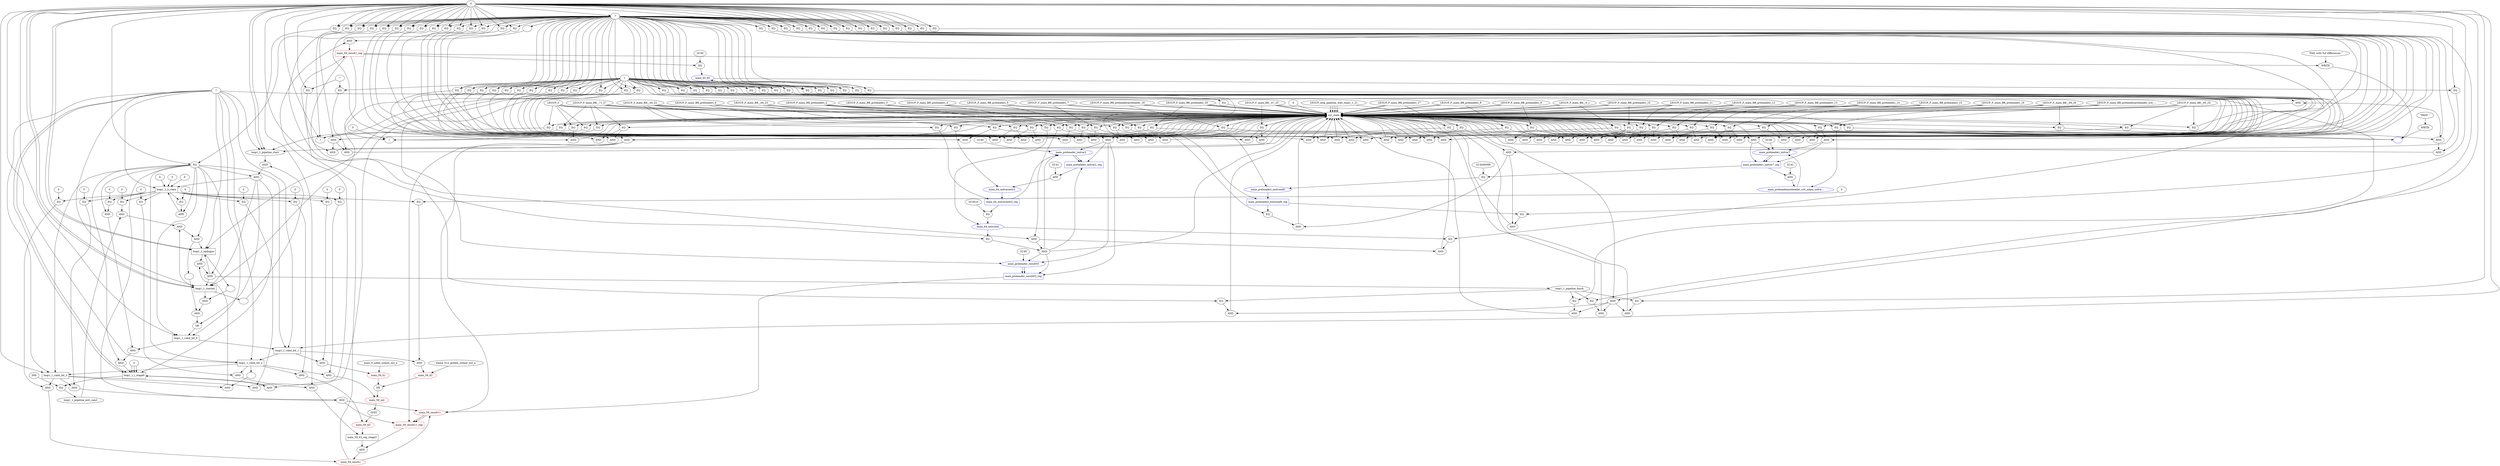 //----------------------------------------------------------------------------//
// Generated by LegUp High-Level Synthesis Tool Version 4.0 (http://legup.org)
// Compiled: Sun Jul 26 12:56:54 2015
// University of Toronto
// For research and academic purposes only. Commercial use is prohibited.
// Please send bugs to: legup@eecg.toronto.edu
// Date: Sat Apr 20 05:40:18 2019
//----------------------------------------------------------------------------//

digraph {
Node0x29a1c70[label="?"];
Node0x29a2140[label="0"];
Node0x29a2140 -> Node0x29a1c70;
Node0x2a4ebd0[label="EQ"];
Node0x2a4ebd0 -> Node0x29a1c70;
Node0x2a4efd0[label="EQ"];
Node0x2a4efd0 -> Node0x29a1c70;
Node0x2a814b0[label="EQ"];
Node0x2a814b0 -> Node0x29a1c70;
Node0x29a1ef0[label="?"];
Node0x2a817a0[label="0"];
Node0x2a817a0 -> Node0x29a1ef0;
Node0x2a77660[label="main_59_result1_reg",shape=box,color=red];
Node0x2a77660 -> Node0x29a1ef0;
Node0x2a81a10[label="EQ"];
Node0x2a81a10 -> Node0x29a1ef0;
Node0x2a81ce0[label="EQ"];
Node0x2a81ce0 -> Node0x29a1ef0;
Node0x2ad2f30[label="",color=blue,color=blue];
Node0x2ad3010[label="WRITE"];
Node0x2ad3010 -> Node0x2ad2f30;
Node0x2ad3450[label="WRITE"];
Node0x2ad3450 -> Node0x2ad2f30;
Node0x2ad38e0[label="EQ"];
Node0x2ad38e0 -> Node0x2ad2f30;
Node0x2ad3bb0[label="EQ"];
Node0x2ad3bb0 -> Node0x2ad2f30;
Node0x29a1dc0[label="?"];
Node0x29a1dc0 -> Node0x2a4ebd0;
Node0x29a2140 -> Node0x2a4ebd0;
Node0x2a4f1e0[label="cur_state",shape=box];
Node0x2a4f1e0 -> Node0x2a4efd0;
Node0x2a4f3e0[label="LEGUP_0"];
Node0x2a4f3e0 -> Node0x2a4efd0;
Node0x2a4f1e0 -> Node0x2a814b0;
Node0x2a545d0[label="LEGUP_F_main_BB__71_27"];
Node0x2a545d0 -> Node0x2a814b0;
Node0x2a77880[label="main_59_result1",color=red];
Node0x2a77880 -> Node0x2a77660;
Node0x2a7d580[label="AND"];
Node0x2a7d580 -> Node0x2a77660;
Node0x2a4f1e0 -> Node0x2a81a10;
Node0x2a4f3e0 -> Node0x2a81a10;
Node0x2a4f1e0 -> Node0x2a81ce0;
Node0x2a545d0 -> Node0x2a81ce0;
Node0x2ad3230[label="\"PASS! \""];
Node0x2ad3230 -> Node0x2ad3010;
Node0x2ad3670[label="\"FAIL with %d differences \""];
Node0x2ad3670 -> Node0x2ad3450;
Node0x2a77660 -> Node0x2ad3450;
Node0x2a4f1e0 -> Node0x2ad38e0;
Node0x2a54180[label="LEGUP_F_main_BB__67_25"];
Node0x2a54180 -> Node0x2ad38e0;
Node0x2a4f1e0 -> Node0x2ad3bb0;
Node0x2a54380[label="LEGUP_F_main_BB__69_26"];
Node0x2a54380 -> Node0x2ad3bb0;
Node0x29a2140 -> Node0x29a1dc0;
Node0x2a4f3e0 -> Node0x2a4f1e0;
Node0x2a4f600[label="LEGUP_F_main_BB__0_1"];
Node0x2a4f600 -> Node0x2a4f1e0;
Node0x2a4f3e0 -> Node0x2a4f1e0;
Node0x2a4f600 -> Node0x2a4f1e0;
Node0x2a4f8b0[label="LEGUP_F_main_BB_preheaderi_2"];
Node0x2a4f8b0 -> Node0x2a4f1e0;
Node0x2a4f8b0 -> Node0x2a4f1e0;
Node0x2a50b30[label="LEGUP_F_main_BB_preheaderi_3"];
Node0x2a50b30 -> Node0x2a4f1e0;
Node0x2a50b30 -> Node0x2a4f1e0;
Node0x2a50d80[label="LEGUP_F_main_BB_preheaderi_4"];
Node0x2a50d80 -> Node0x2a4f1e0;
Node0x2a50d80 -> Node0x2a4f1e0;
Node0x2a51010[label="LEGUP_F_main_BB_preheaderi_5"];
Node0x2a51010 -> Node0x2a4f1e0;
Node0x2a51010 -> Node0x2a4f1e0;
Node0x2a51260[label="LEGUP_F_main_BB_preheaderi_6"];
Node0x2a51260 -> Node0x2a4f1e0;
Node0x2a51260 -> Node0x2a4f1e0;
Node0x2a514b0[label="LEGUP_F_main_BB_preheaderi_7"];
Node0x2a514b0 -> Node0x2a4f1e0;
Node0x2a514b0 -> Node0x2a4f1e0;
Node0x2a51700[label="LEGUP_F_main_BB_preheaderi_8"];
Node0x2a51700 -> Node0x2a4f1e0;
Node0x2a51700 -> Node0x2a4f1e0;
Node0x2a519e0[label="LEGUP_F_main_BB_preheaderi_9"];
Node0x2a519e0 -> Node0x2a4f1e0;
Node0x2a519e0 -> Node0x2a4f1e0;
Node0x2a51c30[label="LEGUP_F_main_BB_preheaderi_10"];
Node0x2a51c30 -> Node0x2a4f1e0;
Node0x2a51c30 -> Node0x2a4f1e0;
Node0x2a51e80[label="LEGUP_F_main_BB_preheaderi_11"];
Node0x2a51e80 -> Node0x2a4f1e0;
Node0x2a51e80 -> Node0x2a4f1e0;
Node0x2a520d0[label="LEGUP_F_main_BB_preheaderi_12"];
Node0x2a520d0 -> Node0x2a4f1e0;
Node0x2a520d0 -> Node0x2a4f1e0;
Node0x2a52320[label="LEGUP_F_main_BB_preheaderi_13"];
Node0x2a52320 -> Node0x2a4f1e0;
Node0x2a52320 -> Node0x2a4f1e0;
Node0x2a52570[label="LEGUP_F_main_BB_preheaderi_14"];
Node0x2a52570 -> Node0x2a4f1e0;
Node0x2a52570 -> Node0x2a4f1e0;
Node0x2a527c0[label="LEGUP_F_main_BB_preheaderi_15"];
Node0x2a527c0 -> Node0x2a4f1e0;
Node0x2a527c0 -> Node0x2a4f1e0;
Node0x2a52a10[label="LEGUP_F_main_BB_preheaderi_16"];
Node0x2a52a10 -> Node0x2a4f1e0;
Node0x2a52a10 -> Node0x2a4f1e0;
Node0x2a52d70[label="LEGUP_F_main_BB_preheaderi_17"];
Node0x2a52d70 -> Node0x2a4f1e0;
Node0x2a52d70 -> Node0x2a4f1e0;
Node0x2a52fc0[label="LEGUP_F_main_BB_preheaderpreheader_18"];
Node0x2a52fc0 -> Node0x2a4f1e0;
Node0x2a531c0[label="LEGUP_F_main_BB_preheaderpreheader_crit_..."];
Node0x2a531c0 -> Node0x2a4f1e0;
Node0x2a52fc0 -> Node0x2a4f1e0;
Node0x2a53410[label="LEGUP_F_main_BB_preheader_20"];
Node0x2a53410 -> Node0x2a4f1e0;
Node0x2a531c0 -> Node0x2a4f1e0;
Node0x2a4f8b0 -> Node0x2a4f1e0;
Node0x2a53410 -> Node0x2a4f1e0;
Node0x2a53700[label="LEGUP_loop_pipeline_wait_loop1_1_21"];
Node0x2a53700 -> Node0x2a4f1e0;
Node0x2a53700 -> Node0x2a4f1e0;
Node0x2a53950[label="LEGUP_F_main_BB__64_22"];
Node0x2a53950 -> Node0x2a4f1e0;
Node0x2a53700 -> Node0x2a4f1e0;
Node0x2a53950 -> Node0x2a4f1e0;
Node0x2a53700 -> Node0x2a4f1e0;
Node0x2a53950 -> Node0x2a4f1e0;
Node0x2a53c90[label="LEGUP_F_main_BB__64_23"];
Node0x2a53c90 -> Node0x2a4f1e0;
Node0x2a53c90 -> Node0x2a4f1e0;
Node0x2a53ee0[label="LEGUP_F_main_BB__65_24"];
Node0x2a53ee0 -> Node0x2a4f1e0;
Node0x2a53410 -> Node0x2a4f1e0;
Node0x2a53ee0 -> Node0x2a4f1e0;
Node0x2a54180 -> Node0x2a4f1e0;
Node0x2a54380 -> Node0x2a4f1e0;
Node0x2a54180 -> Node0x2a4f1e0;
Node0x2a545d0 -> Node0x2a4f1e0;
Node0x2a54380 -> Node0x2a4f1e0;
Node0x2a545d0 -> Node0x2a4f1e0;
Node0x2a545d0 -> Node0x2a4f1e0;
Node0x2a4f3e0 -> Node0x2a4f1e0;
Node0x2a54910[label="0"];
Node0x2a54910 -> Node0x2a4f1e0;
Node0x2a54b10[label="AND"];
Node0x2a54b10 -> Node0x2a4f1e0;
Node0x2a55690[label="AND"];
Node0x2a55690 -> Node0x2a4f1e0;
Node0x2a56120[label="AND"];
Node0x2a56120 -> Node0x2a4f1e0;
Node0x2a56650[label="AND"];
Node0x2a56650 -> Node0x2a4f1e0;
Node0x2a56df0[label="AND"];
Node0x2a56df0 -> Node0x2a4f1e0;
Node0x2a57320[label="AND"];
Node0x2a57320 -> Node0x2a4f1e0;
Node0x2a57ac0[label="AND"];
Node0x2a57ac0 -> Node0x2a4f1e0;
Node0x2a57ff0[label="AND"];
Node0x2a57ff0 -> Node0x2a4f1e0;
Node0x2a58790[label="AND"];
Node0x2a58790 -> Node0x2a4f1e0;
Node0x2a58cc0[label="AND"];
Node0x2a58cc0 -> Node0x2a4f1e0;
Node0x2a59460[label="AND"];
Node0x2a59460 -> Node0x2a4f1e0;
Node0x2a59990[label="AND"];
Node0x2a59990 -> Node0x2a4f1e0;
Node0x2a5a130[label="AND"];
Node0x2a5a130 -> Node0x2a4f1e0;
Node0x2a5a660[label="AND"];
Node0x2a5a660 -> Node0x2a4f1e0;
Node0x2a5ae00[label="AND"];
Node0x2a5ae00 -> Node0x2a4f1e0;
Node0x2a5b330[label="AND"];
Node0x2a5b330 -> Node0x2a4f1e0;
Node0x2a5bad0[label="AND"];
Node0x2a5bad0 -> Node0x2a4f1e0;
Node0x2a5c000[label="AND"];
Node0x2a5c000 -> Node0x2a4f1e0;
Node0x2a5c7a0[label="AND"];
Node0x2a5c7a0 -> Node0x2a4f1e0;
Node0x2a5ccd0[label="AND"];
Node0x2a5ccd0 -> Node0x2a4f1e0;
Node0x2a5d470[label="AND"];
Node0x2a5d470 -> Node0x2a4f1e0;
Node0x2a5d9a0[label="AND"];
Node0x2a5d9a0 -> Node0x2a4f1e0;
Node0x2a5e140[label="AND"];
Node0x2a5e140 -> Node0x2a4f1e0;
Node0x2a5e670[label="AND"];
Node0x2a5e670 -> Node0x2a4f1e0;
Node0x2a5ee10[label="AND"];
Node0x2a5ee10 -> Node0x2a4f1e0;
Node0x2a5f340[label="AND"];
Node0x2a5f340 -> Node0x2a4f1e0;
Node0x2a5fae0[label="AND"];
Node0x2a5fae0 -> Node0x2a4f1e0;
Node0x2a60010[label="AND"];
Node0x2a60010 -> Node0x2a4f1e0;
Node0x2a607b0[label="AND"];
Node0x2a607b0 -> Node0x2a4f1e0;
Node0x2a60ce0[label="AND"];
Node0x2a60ce0 -> Node0x2a4f1e0;
Node0x2a61480[label="AND"];
Node0x2a61480 -> Node0x2a4f1e0;
Node0x2a619b0[label="AND"];
Node0x2a619b0 -> Node0x2a4f1e0;
Node0x2a62150[label="AND"];
Node0x2a62150 -> Node0x2a4f1e0;
Node0x2a62680[label="AND"];
Node0x2a62680 -> Node0x2a4f1e0;
Node0x2a62e20[label="AND"];
Node0x2a62e20 -> Node0x2a4f1e0;
Node0x2a63350[label="AND"];
Node0x2a63350 -> Node0x2a4f1e0;
Node0x2a63af0[label="AND"];
Node0x2a63af0 -> Node0x2a4f1e0;
Node0x2a66b20[label="AND"];
Node0x2a66b20 -> Node0x2a4f1e0;
Node0x2a67050[label="AND"];
Node0x2a67050 -> Node0x2a4f1e0;
Node0x2a677f0[label="AND"];
Node0x2a677f0 -> Node0x2a4f1e0;
Node0x2a67d20[label="AND"];
Node0x2a67d20 -> Node0x2a4f1e0;
Node0x2a65ab0[label="AND"];
Node0x2a65ab0 -> Node0x2a4f1e0;
Node0x2a68280[label="AND"];
Node0x2a68280 -> Node0x2a4f1e0;
Node0x2a68a40[label="AND"];
Node0x2a68a40 -> Node0x2a4f1e0;
Node0x2a68f70[label="AND"];
Node0x2a68f70 -> Node0x2a4f1e0;
Node0x2a69710[label="AND"];
Node0x2a69710 -> Node0x2a4f1e0;
Node0x2a70f40[label="AND"];
Node0x2a70f40 -> Node0x2a4f1e0;
Node0x2a71470[label="AND"];
Node0x2a71470 -> Node0x2a4f1e0;
Node0x2a719a0[label="AND"];
Node0x2a719a0 -> Node0x2a4f1e0;
Node0x2a71ed0[label="AND"];
Node0x2a71ed0 -> Node0x2a4f1e0;
Node0x2a72670[label="AND"];
Node0x2a72670 -> Node0x2a4f1e0;
Node0x2a72ba0[label="AND"];
Node0x2a72ba0 -> Node0x2a4f1e0;
Node0x2a73340[label="AND"];
Node0x2a73340 -> Node0x2a4f1e0;
Node0x2a74e40[label="AND"];
Node0x2a74e40 -> Node0x2a4f1e0;
Node0x2a76130[label="AND"];
Node0x2a76130 -> Node0x2a4f1e0;
Node0x2a768f0[label="AND"];
Node0x2a768f0 -> Node0x2a4f1e0;
Node0x2a7e600[label="AND"];
Node0x2a7e600 -> Node0x2a4f1e0;
Node0x2a7eb30[label="AND"];
Node0x2a7eb30 -> Node0x2a4f1e0;
Node0x2a7f2d0[label="AND"];
Node0x2a7f2d0 -> Node0x2a4f1e0;
Node0x2a7f800[label="AND"];
Node0x2a7f800 -> Node0x2a4f1e0;
Node0x2a7ffa0[label="AND"];
Node0x2a7ffa0 -> Node0x2a4f1e0;
Node0x2a804d0[label="AND"];
Node0x2a804d0 -> Node0x2a4f1e0;
Node0x2a80c70[label="AND"];
Node0x2a80c70 -> Node0x2a4f1e0;
Node0x2a811a0[label="EQ"];
Node0x2a811a0 -> Node0x2a4f1e0;
Node0x2a77aa0[label="ADD"];
Node0x2a77aa0 -> Node0x2a77880;
Node0x2a7ce80[label="AND"];
Node0x2a7ce80 -> Node0x2a77880;
Node0x2a7d780[label=""];
Node0x2a7d780 -> Node0x2a7d580;
Node0x2a7d9f0[label="AND"];
Node0x2a7d9f0 -> Node0x2a7d580;
Node0x2a52c10[label="EQ"];
Node0x2a52c10 -> Node0x2a54b10;
Node0x2a55220[label="EQ"];
Node0x2a55220 -> Node0x2a54b10;
Node0x2a55870[label="AND"];
Node0x2a55870 -> Node0x2a55690;
Node0x2a55de0[label="EQ"];
Node0x2a55de0 -> Node0x2a55690;
Node0x2a55870 -> Node0x2a56120;
Node0x2a56370[label="EQ"];
Node0x2a56370 -> Node0x2a56120;
Node0x2a56830[label="EQ"];
Node0x2a56830 -> Node0x2a56650;
Node0x2a56b30[label="EQ"];
Node0x2a56b30 -> Node0x2a56650;
Node0x2a56830 -> Node0x2a56df0;
Node0x2a57040[label="EQ"];
Node0x2a57040 -> Node0x2a56df0;
Node0x2a57500[label="EQ"];
Node0x2a57500 -> Node0x2a57320;
Node0x2a57800[label="EQ"];
Node0x2a57800 -> Node0x2a57320;
Node0x2a57500 -> Node0x2a57ac0;
Node0x2a57d10[label="EQ"];
Node0x2a57d10 -> Node0x2a57ac0;
Node0x2a581d0[label="EQ"];
Node0x2a581d0 -> Node0x2a57ff0;
Node0x2a584d0[label="EQ"];
Node0x2a584d0 -> Node0x2a57ff0;
Node0x2a581d0 -> Node0x2a58790;
Node0x2a589e0[label="EQ"];
Node0x2a589e0 -> Node0x2a58790;
Node0x2a58ea0[label="EQ"];
Node0x2a58ea0 -> Node0x2a58cc0;
Node0x2a591a0[label="EQ"];
Node0x2a591a0 -> Node0x2a58cc0;
Node0x2a58ea0 -> Node0x2a59460;
Node0x2a596b0[label="EQ"];
Node0x2a596b0 -> Node0x2a59460;
Node0x2a59b70[label="EQ"];
Node0x2a59b70 -> Node0x2a59990;
Node0x2a59e70[label="EQ"];
Node0x2a59e70 -> Node0x2a59990;
Node0x2a59b70 -> Node0x2a5a130;
Node0x2a5a380[label="EQ"];
Node0x2a5a380 -> Node0x2a5a130;
Node0x2a5a840[label="EQ"];
Node0x2a5a840 -> Node0x2a5a660;
Node0x2a5ab40[label="EQ"];
Node0x2a5ab40 -> Node0x2a5a660;
Node0x2a5a840 -> Node0x2a5ae00;
Node0x2a5b050[label="EQ"];
Node0x2a5b050 -> Node0x2a5ae00;
Node0x2a5b510[label="EQ"];
Node0x2a5b510 -> Node0x2a5b330;
Node0x2a5b810[label="EQ"];
Node0x2a5b810 -> Node0x2a5b330;
Node0x2a5b510 -> Node0x2a5bad0;
Node0x2a5bd20[label="EQ"];
Node0x2a5bd20 -> Node0x2a5bad0;
Node0x2a5c1e0[label="EQ"];
Node0x2a5c1e0 -> Node0x2a5c000;
Node0x2a5c4e0[label="EQ"];
Node0x2a5c4e0 -> Node0x2a5c000;
Node0x2a5c1e0 -> Node0x2a5c7a0;
Node0x2a5c9f0[label="EQ"];
Node0x2a5c9f0 -> Node0x2a5c7a0;
Node0x2a5ceb0[label="EQ"];
Node0x2a5ceb0 -> Node0x2a5ccd0;
Node0x2a5d1b0[label="EQ"];
Node0x2a5d1b0 -> Node0x2a5ccd0;
Node0x2a5ceb0 -> Node0x2a5d470;
Node0x2a5d6c0[label="EQ"];
Node0x2a5d6c0 -> Node0x2a5d470;
Node0x2a5db80[label="EQ"];
Node0x2a5db80 -> Node0x2a5d9a0;
Node0x2a5de80[label="EQ"];
Node0x2a5de80 -> Node0x2a5d9a0;
Node0x2a5db80 -> Node0x2a5e140;
Node0x2a5e390[label="EQ"];
Node0x2a5e390 -> Node0x2a5e140;
Node0x2a5e850[label="EQ"];
Node0x2a5e850 -> Node0x2a5e670;
Node0x2a5eb50[label="EQ"];
Node0x2a5eb50 -> Node0x2a5e670;
Node0x2a5e850 -> Node0x2a5ee10;
Node0x2a5f060[label="EQ"];
Node0x2a5f060 -> Node0x2a5ee10;
Node0x2a5f520[label="EQ"];
Node0x2a5f520 -> Node0x2a5f340;
Node0x2a5f820[label="EQ"];
Node0x2a5f820 -> Node0x2a5f340;
Node0x2a5f520 -> Node0x2a5fae0;
Node0x2a5fd30[label="EQ"];
Node0x2a5fd30 -> Node0x2a5fae0;
Node0x2a601f0[label="EQ"];
Node0x2a601f0 -> Node0x2a60010;
Node0x2a604f0[label="EQ"];
Node0x2a604f0 -> Node0x2a60010;
Node0x2a601f0 -> Node0x2a607b0;
Node0x2a60a00[label="EQ"];
Node0x2a60a00 -> Node0x2a607b0;
Node0x2a60ec0[label="EQ"];
Node0x2a60ec0 -> Node0x2a60ce0;
Node0x2a611c0[label="EQ"];
Node0x2a611c0 -> Node0x2a60ce0;
Node0x2a60ec0 -> Node0x2a61480;
Node0x2a616d0[label="EQ"];
Node0x2a616d0 -> Node0x2a61480;
Node0x2a61b90[label="EQ"];
Node0x2a61b90 -> Node0x2a619b0;
Node0x2a61e90[label="EQ"];
Node0x2a61e90 -> Node0x2a619b0;
Node0x2a61b90 -> Node0x2a62150;
Node0x2a623a0[label="EQ"];
Node0x2a623a0 -> Node0x2a62150;
Node0x2a62860[label="EQ"];
Node0x2a62860 -> Node0x2a62680;
Node0x2a62b60[label="EQ"];
Node0x2a62b60 -> Node0x2a62680;
Node0x2a62860 -> Node0x2a62e20;
Node0x2a63070[label="EQ"];
Node0x2a63070 -> Node0x2a62e20;
Node0x2a63530[label="EQ"];
Node0x2a63530 -> Node0x2a63350;
Node0x2a63830[label="EQ"];
Node0x2a63830 -> Node0x2a63350;
Node0x2a63cd0[label="AND"];
Node0x2a63cd0 -> Node0x2a63af0;
Node0x2a64240[label="EQ"];
Node0x2a64240 -> Node0x2a63af0;
Node0x2a63cd0 -> Node0x2a66b20;
Node0x2a66d70[label="EQ"];
Node0x2a66d70 -> Node0x2a66b20;
Node0x2a67230[label="EQ"];
Node0x2a67230 -> Node0x2a67050;
Node0x2a67530[label="EQ"];
Node0x2a67530 -> Node0x2a67050;
Node0x2a67230 -> Node0x2a677f0;
Node0x2a67a40[label="EQ"];
Node0x2a67a40 -> Node0x2a677f0;
Node0x2a65c90[label="EQ"];
Node0x2a65c90 -> Node0x2a67d20;
Node0x2a67f70[label="EQ"];
Node0x2a67f70 -> Node0x2a67d20;
Node0x2a65c90 -> Node0x2a65ab0;
Node0x2a65f90[label="EQ"];
Node0x2a65f90 -> Node0x2a65ab0;
Node0x2a68480[label="EQ"];
Node0x2a68480 -> Node0x2a68280;
Node0x2a68780[label="EQ"];
Node0x2a68780 -> Node0x2a68280;
Node0x2a68480 -> Node0x2a68a40;
Node0x2a68c90[label="EQ"];
Node0x2a68c90 -> Node0x2a68a40;
Node0x2a69150[label="EQ"];
Node0x2a69150 -> Node0x2a68f70;
Node0x2a69450[label="EQ"];
Node0x2a69450 -> Node0x2a68f70;
Node0x2a698f0[label="AND"];
Node0x2a698f0 -> Node0x2a69710;
Node0x2a69e60[label="EQ"];
Node0x2a69e60 -> Node0x2a69710;
Node0x2a698f0 -> Node0x2a70f40;
Node0x2a71190[label="EQ"];
Node0x2a71190 -> Node0x2a70f40;
Node0x2a698f0 -> Node0x2a71470;
Node0x2a716c0[label="EQ"];
Node0x2a716c0 -> Node0x2a71470;
Node0x2a698f0 -> Node0x2a719a0;
Node0x2a71bf0[label="EQ"];
Node0x2a71bf0 -> Node0x2a719a0;
Node0x2a720b0[label="EQ"];
Node0x2a720b0 -> Node0x2a71ed0;
Node0x2a723b0[label="EQ"];
Node0x2a723b0 -> Node0x2a71ed0;
Node0x2a720b0 -> Node0x2a72670;
Node0x2a728c0[label="EQ"];
Node0x2a728c0 -> Node0x2a72670;
Node0x2a72d80[label="EQ"];
Node0x2a72d80 -> Node0x2a72ba0;
Node0x2a73080[label="EQ"];
Node0x2a73080 -> Node0x2a72ba0;
Node0x2a73520[label="AND"];
Node0x2a73520 -> Node0x2a73340;
Node0x2a73a90[label="EQ"];
Node0x2a73a90 -> Node0x2a73340;
Node0x2a73520 -> Node0x2a74e40;
Node0x2a75090[label="EQ"];
Node0x2a75090 -> Node0x2a74e40;
Node0x2a76330[label="EQ"];
Node0x2a76330 -> Node0x2a76130;
Node0x2a76630[label="EQ"];
Node0x2a76630 -> Node0x2a76130;
Node0x2a76ad0[label="AND"];
Node0x2a76ad0 -> Node0x2a768f0;
Node0x2a77040[label="EQ"];
Node0x2a77040 -> Node0x2a768f0;
Node0x2a76ad0 -> Node0x2a7e600;
Node0x2a7e850[label="EQ"];
Node0x2a7e850 -> Node0x2a7e600;
Node0x2a7ed10[label="EQ"];
Node0x2a7ed10 -> Node0x2a7eb30;
Node0x2a7f010[label="EQ"];
Node0x2a7f010 -> Node0x2a7eb30;
Node0x2a7ed10 -> Node0x2a7f2d0;
Node0x2a7f520[label="EQ"];
Node0x2a7f520 -> Node0x2a7f2d0;
Node0x2a7f9e0[label="EQ"];
Node0x2a7f9e0 -> Node0x2a7f800;
Node0x2a7fce0[label="EQ"];
Node0x2a7fce0 -> Node0x2a7f800;
Node0x2a7f9e0 -> Node0x2a7ffa0;
Node0x2a801f0[label="EQ"];
Node0x2a801f0 -> Node0x2a7ffa0;
Node0x2a806b0[label="EQ"];
Node0x2a806b0 -> Node0x2a804d0;
Node0x2a809b0[label="EQ"];
Node0x2a809b0 -> Node0x2a804d0;
Node0x2a806b0 -> Node0x2a80c70;
Node0x2a80ec0[label="EQ"];
Node0x2a80ec0 -> Node0x2a80c70;
Node0x29a19f0[label="?"];
Node0x29a19f0 -> Node0x2a811a0;
Node0x2a55470[label="1"];
Node0x2a55470 -> Node0x2a811a0;
Node0x2a77cc0[label="main_59_63_reg_stage3",shape=box];
Node0x2a77cc0 -> Node0x2a77aa0;
Node0x2a7b720[label="main_59_result11_reg",shape=box,color=red,color=red];
Node0x2a7b720 -> Node0x2a77aa0;
Node0x2a7d0a0[label="EQ"];
Node0x2a7d0a0 -> Node0x2a7ce80;
Node0x2a70b60[label="loop1_1_valid_bit_3",shape=box];
Node0x2a70b60 -> Node0x2a7ce80;
Node0x29a1dc0 -> Node0x2a7d780;
Node0x2a7dc10[label="EQ"];
Node0x2a7dc10 -> Node0x2a7d9f0;
Node0x2a70b60 -> Node0x2a7d9f0;
Node0x2a4f1e0 -> Node0x2a52c10;
Node0x2a4f3e0 -> Node0x2a52c10;
Node0x29a1dc0 -> Node0x2a55220;
Node0x2a55470 -> Node0x2a55220;
Node0x2a52c10 -> Node0x2a55870;
Node0x2a55b00[label="EQ"];
Node0x2a55b00 -> Node0x2a55870;
Node0x29a1b20[label="?"];
Node0x29a1b20 -> Node0x2a55de0;
Node0x2a55470 -> Node0x2a55de0;
Node0x29a1b20 -> Node0x2a56370;
Node0x29a2140 -> Node0x2a56370;
Node0x2a4f1e0 -> Node0x2a56830;
Node0x2a4f600 -> Node0x2a56830;
Node0x29a1dc0 -> Node0x2a56b30;
Node0x2a55470 -> Node0x2a56b30;
Node0x29a1dc0 -> Node0x2a57040;
Node0x29a2140 -> Node0x2a57040;
Node0x2a4f1e0 -> Node0x2a57500;
Node0x2a4f8b0 -> Node0x2a57500;
Node0x29a1dc0 -> Node0x2a57800;
Node0x2a55470 -> Node0x2a57800;
Node0x29a1dc0 -> Node0x2a57d10;
Node0x29a2140 -> Node0x2a57d10;
Node0x2a4f1e0 -> Node0x2a581d0;
Node0x2a50b30 -> Node0x2a581d0;
Node0x29a1dc0 -> Node0x2a584d0;
Node0x2a55470 -> Node0x2a584d0;
Node0x29a1dc0 -> Node0x2a589e0;
Node0x29a2140 -> Node0x2a589e0;
Node0x2a4f1e0 -> Node0x2a58ea0;
Node0x2a50d80 -> Node0x2a58ea0;
Node0x29a1dc0 -> Node0x2a591a0;
Node0x2a55470 -> Node0x2a591a0;
Node0x29a1dc0 -> Node0x2a596b0;
Node0x29a2140 -> Node0x2a596b0;
Node0x2a4f1e0 -> Node0x2a59b70;
Node0x2a51010 -> Node0x2a59b70;
Node0x29a1dc0 -> Node0x2a59e70;
Node0x2a55470 -> Node0x2a59e70;
Node0x29a1dc0 -> Node0x2a5a380;
Node0x29a2140 -> Node0x2a5a380;
Node0x2a4f1e0 -> Node0x2a5a840;
Node0x2a51260 -> Node0x2a5a840;
Node0x29a1dc0 -> Node0x2a5ab40;
Node0x2a55470 -> Node0x2a5ab40;
Node0x29a1dc0 -> Node0x2a5b050;
Node0x29a2140 -> Node0x2a5b050;
Node0x2a4f1e0 -> Node0x2a5b510;
Node0x2a514b0 -> Node0x2a5b510;
Node0x29a1dc0 -> Node0x2a5b810;
Node0x2a55470 -> Node0x2a5b810;
Node0x29a1dc0 -> Node0x2a5bd20;
Node0x29a2140 -> Node0x2a5bd20;
Node0x2a4f1e0 -> Node0x2a5c1e0;
Node0x2a51700 -> Node0x2a5c1e0;
Node0x29a1dc0 -> Node0x2a5c4e0;
Node0x2a55470 -> Node0x2a5c4e0;
Node0x29a1dc0 -> Node0x2a5c9f0;
Node0x29a2140 -> Node0x2a5c9f0;
Node0x2a4f1e0 -> Node0x2a5ceb0;
Node0x2a519e0 -> Node0x2a5ceb0;
Node0x29a1dc0 -> Node0x2a5d1b0;
Node0x2a55470 -> Node0x2a5d1b0;
Node0x29a1dc0 -> Node0x2a5d6c0;
Node0x29a2140 -> Node0x2a5d6c0;
Node0x2a4f1e0 -> Node0x2a5db80;
Node0x2a51c30 -> Node0x2a5db80;
Node0x29a1dc0 -> Node0x2a5de80;
Node0x2a55470 -> Node0x2a5de80;
Node0x29a1dc0 -> Node0x2a5e390;
Node0x29a2140 -> Node0x2a5e390;
Node0x2a4f1e0 -> Node0x2a5e850;
Node0x2a51e80 -> Node0x2a5e850;
Node0x29a1dc0 -> Node0x2a5eb50;
Node0x2a55470 -> Node0x2a5eb50;
Node0x29a1dc0 -> Node0x2a5f060;
Node0x29a2140 -> Node0x2a5f060;
Node0x2a4f1e0 -> Node0x2a5f520;
Node0x2a520d0 -> Node0x2a5f520;
Node0x29a1dc0 -> Node0x2a5f820;
Node0x2a55470 -> Node0x2a5f820;
Node0x29a1dc0 -> Node0x2a5fd30;
Node0x29a2140 -> Node0x2a5fd30;
Node0x2a4f1e0 -> Node0x2a601f0;
Node0x2a52320 -> Node0x2a601f0;
Node0x29a1dc0 -> Node0x2a604f0;
Node0x2a55470 -> Node0x2a604f0;
Node0x29a1dc0 -> Node0x2a60a00;
Node0x29a2140 -> Node0x2a60a00;
Node0x2a4f1e0 -> Node0x2a60ec0;
Node0x2a52570 -> Node0x2a60ec0;
Node0x29a1dc0 -> Node0x2a611c0;
Node0x2a55470 -> Node0x2a611c0;
Node0x29a1dc0 -> Node0x2a616d0;
Node0x29a2140 -> Node0x2a616d0;
Node0x2a4f1e0 -> Node0x2a61b90;
Node0x2a527c0 -> Node0x2a61b90;
Node0x29a1dc0 -> Node0x2a61e90;
Node0x2a55470 -> Node0x2a61e90;
Node0x29a1dc0 -> Node0x2a623a0;
Node0x29a2140 -> Node0x2a623a0;
Node0x2a4f1e0 -> Node0x2a62860;
Node0x2a52a10 -> Node0x2a62860;
Node0x29a1dc0 -> Node0x2a62b60;
Node0x2a55470 -> Node0x2a62b60;
Node0x29a1dc0 -> Node0x2a63070;
Node0x29a2140 -> Node0x2a63070;
Node0x2a4f1e0 -> Node0x2a63530;
Node0x2a52d70 -> Node0x2a63530;
Node0x29a1dc0 -> Node0x2a63830;
Node0x2a55470 -> Node0x2a63830;
Node0x2a63530 -> Node0x2a63cd0;
Node0x2a63f60[label="EQ"];
Node0x2a63f60 -> Node0x2a63cd0;
Node0x2a64440[label="main_preheaderi_exitcond9_reg",shape=box,color=blue];
Node0x2a64440 -> Node0x2a64240;
Node0x2a55470 -> Node0x2a64240;
Node0x2a64440 -> Node0x2a66d70;
Node0x29a2140 -> Node0x2a66d70;
Node0x2a4f1e0 -> Node0x2a67230;
Node0x2a52fc0 -> Node0x2a67230;
Node0x29a1dc0 -> Node0x2a67530;
Node0x2a55470 -> Node0x2a67530;
Node0x29a1dc0 -> Node0x2a67a40;
Node0x29a2140 -> Node0x2a67a40;
Node0x2a4f1e0 -> Node0x2a65c90;
Node0x2a531c0 -> Node0x2a65c90;
Node0x29a1dc0 -> Node0x2a67f70;
Node0x2a55470 -> Node0x2a67f70;
Node0x29a1dc0 -> Node0x2a65f90;
Node0x29a2140 -> Node0x2a65f90;
Node0x2a4f1e0 -> Node0x2a68480;
Node0x2a53410 -> Node0x2a68480;
Node0x29a1dc0 -> Node0x2a68780;
Node0x2a55470 -> Node0x2a68780;
Node0x29a1dc0 -> Node0x2a68c90;
Node0x29a2140 -> Node0x2a68c90;
Node0x2a4f1e0 -> Node0x2a69150;
Node0x2a53700 -> Node0x2a69150;
Node0x29a1dc0 -> Node0x2a69450;
Node0x2a55470 -> Node0x2a69450;
Node0x2a69150 -> Node0x2a698f0;
Node0x2a69b80[label="EQ"];
Node0x2a69b80 -> Node0x2a698f0;
Node0x2a6a060[label="loop1_1_pipeline_finish"];
Node0x2a6a060 -> Node0x2a69e60;
Node0x2a55470 -> Node0x2a69e60;
Node0x2a6a060 -> Node0x2a71190;
Node0x29a2140 -> Node0x2a71190;
Node0x2a6a060 -> Node0x2a716c0;
Node0x2a55470 -> Node0x2a716c0;
Node0x2a6a060 -> Node0x2a71bf0;
Node0x29a2140 -> Node0x2a71bf0;
Node0x2a4f1e0 -> Node0x2a720b0;
Node0x2a53950 -> Node0x2a720b0;
Node0x29a1dc0 -> Node0x2a723b0;
Node0x2a55470 -> Node0x2a723b0;
Node0x29a1dc0 -> Node0x2a728c0;
Node0x29a2140 -> Node0x2a728c0;
Node0x2a4f1e0 -> Node0x2a72d80;
Node0x2a53c90 -> Node0x2a72d80;
Node0x29a1dc0 -> Node0x2a73080;
Node0x2a55470 -> Node0x2a73080;
Node0x2a72d80 -> Node0x2a73520;
Node0x2a737b0[label="EQ"];
Node0x2a737b0 -> Node0x2a73520;
Node0x2a73c90[label="main_64_exitcond",color=blue];
Node0x2a73c90 -> Node0x2a73a90;
Node0x2a55470 -> Node0x2a73a90;
Node0x2a73c90 -> Node0x2a75090;
Node0x29a2140 -> Node0x2a75090;
Node0x2a4f1e0 -> Node0x2a76330;
Node0x2a53ee0 -> Node0x2a76330;
Node0x29a1dc0 -> Node0x2a76630;
Node0x2a55470 -> Node0x2a76630;
Node0x2a76330 -> Node0x2a76ad0;
Node0x2a76d60[label="EQ"];
Node0x2a76d60 -> Node0x2a76ad0;
Node0x2a77240[label="main_65_66",color=blue];
Node0x2a77240 -> Node0x2a77040;
Node0x2a55470 -> Node0x2a77040;
Node0x2a77240 -> Node0x2a7e850;
Node0x29a2140 -> Node0x2a7e850;
Node0x2a4f1e0 -> Node0x2a7ed10;
Node0x2a54180 -> Node0x2a7ed10;
Node0x29a1dc0 -> Node0x2a7f010;
Node0x2a55470 -> Node0x2a7f010;
Node0x29a1dc0 -> Node0x2a7f520;
Node0x29a2140 -> Node0x2a7f520;
Node0x2a4f1e0 -> Node0x2a7f9e0;
Node0x2a54380 -> Node0x2a7f9e0;
Node0x29a1dc0 -> Node0x2a7fce0;
Node0x2a55470 -> Node0x2a7fce0;
Node0x29a1dc0 -> Node0x2a801f0;
Node0x29a2140 -> Node0x2a801f0;
Node0x2a4f1e0 -> Node0x2a806b0;
Node0x2a545d0 -> Node0x2a806b0;
Node0x29a1dc0 -> Node0x2a809b0;
Node0x2a55470 -> Node0x2a809b0;
Node0x29a1dc0 -> Node0x2a80ec0;
Node0x29a2140 -> Node0x2a80ec0;
Node0x2a77ee0[label="main_59_63",color=red];
Node0x2a77ee0 -> Node0x2a77cc0;
Node0x2a7ab60[label="AND"];
Node0x2a7ab60 -> Node0x2a77cc0;
Node0x2a7b920[label="main_59_result11",color=red,color=red];
Node0x2a7b920 -> Node0x2a7b720;
Node0x2a7b920 -> Node0x2a7b720;
Node0x2a7c3d0[label="AND"];
Node0x2a7c3d0 -> Node0x2a7b720;
Node0x2a68a40 -> Node0x2a7b720;
Node0x2a6c500[label="loop1_1_ii_state",shape=box];
Node0x2a6c500 -> Node0x2a7d0a0;
Node0x2a7d310[label="0"];
Node0x2a7d310 -> Node0x2a7d0a0;
Node0x2a704b0[label="loop1_1_valid_bit_2",shape=box];
Node0x2a704b0 -> Node0x2a70b60;
Node0x29a2140 -> Node0x2a70b60;
Node0x2a6a480[label="EQ"];
Node0x2a6a480 -> Node0x2a70b60;
Node0x29a19f0 -> Node0x2a70b60;
Node0x2a6c500 -> Node0x2a7dc10;
Node0x2a7de80[label="0"];
Node0x2a7de80 -> Node0x2a7dc10;
Node0x29a1dc0 -> Node0x2a55b00;
Node0x29a2140 -> Node0x2a55b00;
Node0x29a1dc0 -> Node0x2a63f60;
Node0x29a2140 -> Node0x2a63f60;
Node0x2a64640[label="main_preheaderi_exitcond9",color=blue];
Node0x2a64640 -> Node0x2a64440;
Node0x2a66810[label="EQ"];
Node0x2a66810 -> Node0x2a64440;
Node0x29a1dc0 -> Node0x2a69b80;
Node0x29a2140 -> Node0x2a69b80;
Node0x2a6a260[label="AND"];
Node0x2a6a260 -> Node0x2a6a060;
Node0x29a1dc0 -> Node0x2a737b0;
Node0x29a2140 -> Node0x2a737b0;
Node0x2a73e90[label="EQ"];
Node0x2a73e90 -> Node0x2a73c90;
Node0x2a75df0[label="EQ"];
Node0x2a75df0 -> Node0x2a73c90;
Node0x29a1dc0 -> Node0x2a76d60;
Node0x29a2140 -> Node0x2a76d60;
Node0x2a77440[label="EQ"];
Node0x2a77440 -> Node0x2a77240;
Node0x2a7e2f0[label="EQ"];
Node0x2a7e2f0 -> Node0x2a77240;
Node0x2a78100[label="ZEXT"];
Node0x2a78100 -> Node0x2a77ee0;
Node0x2a7a480[label="AND"];
Node0x2a7a480 -> Node0x2a77ee0;
Node0x2a7ad60[label="EQ"];
Node0x2a7ad60 -> Node0x2a7ab60;
Node0x2a7b040[label="AND"];
Node0x2a7b040 -> Node0x2a7ab60;
Node0x2a77880 -> Node0x2a7b920;
Node0x2a7bb90[label="main_preheader_result03_reg",shape=box,color=blue,color=blue];
Node0x2a7bb90 -> Node0x2a7b920;
Node0x2a7c3d0 -> Node0x2a7b920;
Node0x2a68a40 -> Node0x2a7b920;
Node0x2a6a480 -> Node0x2a7c3d0;
Node0x2a7c650[label="AND"];
Node0x2a7c650 -> Node0x2a7c3d0;
Node0x2a6c720[label="0"];
Node0x2a6c720 -> Node0x2a6c500;
Node0x2a6c940[label="0"];
Node0x2a6c940 -> Node0x2a6c500;
Node0x2a6cb60[label="0"];
Node0x2a6cb60 -> Node0x2a6c500;
Node0x29a19f0 -> Node0x2a6c500;
Node0x2a6b590[label="AND"];
Node0x2a6b590 -> Node0x2a6c500;
Node0x2a6ce10[label="AND"];
Node0x2a6ce10 -> Node0x2a6c500;
Node0x2a706d0[label="loop1_1_valid_bit_1",shape=box];
Node0x2a706d0 -> Node0x2a704b0;
Node0x29a2140 -> Node0x2a704b0;
Node0x2a6a480 -> Node0x2a704b0;
Node0x29a19f0 -> Node0x2a704b0;
Node0x29a1dc0 -> Node0x2a6a480;
Node0x29a2140 -> Node0x2a6a480;
Node0x2a64860[label="EQ"];
Node0x2a64860 -> Node0x2a64640;
Node0x2a66550[label="EQ"];
Node0x2a66550 -> Node0x2a64640;
Node0x2a4f1e0 -> Node0x2a66810;
Node0x2a4f8b0 -> Node0x2a66810;
Node0x2a6a480 -> Node0x2a6a260;
Node0x2a6a780[label="AND"];
Node0x2a6a780 -> Node0x2a6a260;
Node0x2a740b0[label="main_64_indvarnext3_reg",shape=box,color=blue];
Node0x2a740b0 -> Node0x2a73e90;
Node0x2a75bf0[label="32'd510"];
Node0x2a75bf0 -> Node0x2a73e90;
Node0x2a4f1e0 -> Node0x2a75df0;
Node0x2a53c90 -> Node0x2a75df0;
Node0x2a77660 -> Node0x2a77440;
Node0x2a7e0f0[label="32'd0"];
Node0x2a7e0f0 -> Node0x2a77440;
Node0x2a4f1e0 -> Node0x2a7e2f0;
Node0x2a53ee0 -> Node0x2a7e2f0;
Node0x2a78320[label="main_59_not",color=red];
Node0x2a78320 -> Node0x2a78100;
Node0x2a7a680[label="EQ"];
Node0x2a7a680 -> Node0x2a7a480;
Node0x2a704b0 -> Node0x2a7a480;
Node0x29a1dc0 -> Node0x2a7ad60;
Node0x29a2140 -> Node0x2a7ad60;
Node0x2a7b240[label="EQ"];
Node0x2a7b240 -> Node0x2a7b040;
Node0x2a704b0 -> Node0x2a7b040;
Node0x2a7bdb0[label="main_preheader_result03",color=blue,color=blue];
Node0x2a7bdb0 -> Node0x2a7bb90;
Node0x2a7bdb0 -> Node0x2a7bb90;
Node0x2a677f0 -> Node0x2a7bb90;
Node0x2a74e40 -> Node0x2a7bb90;
Node0x2a7c870[label="EQ"];
Node0x2a7c870 -> Node0x2a7c650;
Node0x2a70b60 -> Node0x2a7c650;
Node0x2a6a480 -> Node0x2a6b590;
Node0x2a6b820[label="AND"];
Node0x2a6b820 -> Node0x2a6b590;
Node0x2a6a480 -> Node0x2a6ce10;
Node0x2a6d080[label="EQ"];
Node0x2a6d080 -> Node0x2a6ce10;
Node0x2a6ef10[label="loop1_1_valid_bit_0",shape=box];
Node0x2a6ef10 -> Node0x2a706d0;
Node0x29a2140 -> Node0x2a706d0;
Node0x2a6a480 -> Node0x2a706d0;
Node0x29a19f0 -> Node0x2a706d0;
Node0x2a64a80[label="main_preheaderi_indvar7_reg",shape=box,color=blue,color=blue];
Node0x2a64a80 -> Node0x2a64860;
Node0x2a66330[label="32'd260099"];
Node0x2a66330 -> Node0x2a64860;
Node0x2a4f1e0 -> Node0x2a66550;
Node0x2a4f8b0 -> Node0x2a66550;
Node0x2a6a980[label="loop1_1_epilogue",shape=box];
Node0x2a6a980 -> Node0x2a6a780;
Node0x2a70090[label="AND"];
Node0x2a70090 -> Node0x2a6a780;
Node0x2a742d0[label="main_64_indvarnext3",color=blue];
Node0x2a742d0 -> Node0x2a740b0;
Node0x2a75930[label="EQ"];
Node0x2a75930 -> Node0x2a740b0;
Node0x2a78540[label="NE"];
Node0x2a78540 -> Node0x2a78320;
Node0x2a79da0[label="AND"];
Node0x2a79da0 -> Node0x2a78320;
Node0x2a6c500 -> Node0x2a7a680;
Node0x2a7a8f0[label="0"];
Node0x2a7a8f0 -> Node0x2a7a680;
Node0x2a6c500 -> Node0x2a7b240;
Node0x2a7b4b0[label="0"];
Node0x2a7b4b0 -> Node0x2a7b240;
Node0x2a7bfb0[label="32'd0"];
Node0x2a7bfb0 -> Node0x2a7bdb0;
Node0x2a77660 -> Node0x2a7bdb0;
Node0x2a677f0 -> Node0x2a7bdb0;
Node0x2a74e40 -> Node0x2a7bdb0;
Node0x2a6c500 -> Node0x2a7c870;
Node0x2a7cae0[label="0"];
Node0x2a7cae0 -> Node0x2a7c870;
Node0x2a6ba40[label="loop1_1_pipeline_start"];
Node0x2a6ba40 -> Node0x2a6b820;
Node0x2a6be20[label=""];
Node0x2a6be20 -> Node0x2a6b820;
Node0x2a6c500 -> Node0x2a6d080;
Node0x2a6d2f0[label="0"];
Node0x2a6d2f0 -> Node0x2a6d080;
Node0x2a6f110[label="OR"];
Node0x2a6f110 -> Node0x2a6ef10;
Node0x29a2140 -> Node0x2a6ef10;
Node0x2a6a480 -> Node0x2a6ef10;
Node0x29a19f0 -> Node0x2a6ef10;
Node0x2a64ca0[label="main_preheaderi_indvar7",color=blue,color=blue];
Node0x2a64ca0 -> Node0x2a64a80;
Node0x2a64ca0 -> Node0x2a64a80;
Node0x2a56df0 -> Node0x2a64a80;
Node0x2a65ab0 -> Node0x2a64a80;
Node0x29a2140 -> Node0x2a6a980;
Node0x2a55470 -> Node0x2a6a980;
Node0x29a2140 -> Node0x2a6a980;
Node0x29a19f0 -> Node0x2a6a980;
Node0x2a6ad70[label="AND"];
Node0x2a6ad70 -> Node0x2a6a980;
Node0x2a6a260 -> Node0x2a6a980;
Node0x2a702b0[label=""];
Node0x2a702b0 -> Node0x2a70090;
Node0x2a70b60 -> Node0x2a70090;
Node0x2a744f0[label="ADD"];
Node0x2a744f0 -> Node0x2a742d0;
Node0x2a75670[label="EQ"];
Node0x2a75670 -> Node0x2a742d0;
Node0x2a4f1e0 -> Node0x2a75930;
Node0x2a53950 -> Node0x2a75930;
Node0x2a78760[label="main_59_61",color=red];
Node0x2a78760 -> Node0x2a78540;
Node0x2a792a0[label="main_59_62",color=red];
Node0x2a792a0 -> Node0x2a78540;
Node0x2a79fa0[label="EQ"];
Node0x2a79fa0 -> Node0x2a79da0;
Node0x2a704b0 -> Node0x2a79da0;
Node0x29a2140 -> Node0x2a6ba40;
Node0x29a2140 -> Node0x2a6ba40;
Node0x2a55470 -> Node0x2a6ba40;
Node0x29a19f0 -> Node0x2a6ba40;
Node0x2a68a40 -> Node0x2a6ba40;
Node0x2a6b220[label="loop1_1_started",shape=box];
Node0x2a6b220 -> Node0x2a6be20;
Node0x2a6b590 -> Node0x2a6f110;
Node0x2a6f380[label="AND"];
Node0x2a6f380 -> Node0x2a6f110;
Node0x2a64ec0[label="32'd0"];
Node0x2a64ec0 -> Node0x2a64ca0;
Node0x2a650e0[label="main_preheaderpreheader_crit_edgei_indva...",color=blue];
Node0x2a650e0 -> Node0x2a64ca0;
Node0x2a56df0 -> Node0x2a64ca0;
Node0x2a65ab0 -> Node0x2a64ca0;
Node0x2a6a480 -> Node0x2a6ad70;
Node0x2a6b000[label="AND"];
Node0x2a6b000 -> Node0x2a6ad70;
Node0x2a704b0 -> Node0x2a702b0;
Node0x2a74710[label="main_preheader_indvar2_reg",shape=box,color=blue,color=blue];
Node0x2a74710 -> Node0x2a744f0;
Node0x2a75450[label="32'd1"];
Node0x2a75450 -> Node0x2a744f0;
Node0x2a4f1e0 -> Node0x2a75670;
Node0x2a53950 -> Node0x2a75670;
Node0x2a78980[label="main_0_sobel_output_out_a"];
Node0x2a78980 -> Node0x2a78760;
Node0x2a78ba0[label="AND"];
Node0x2a78ba0 -> Node0x2a78760;
Node0x2a794a0[label="elaine_512_golden_output_out_a"];
Node0x2a794a0 -> Node0x2a792a0;
Node0x2a796a0[label="AND"];
Node0x2a796a0 -> Node0x2a792a0;
Node0x2a6c500 -> Node0x2a79fa0;
Node0x2a7a210[label="0"];
Node0x2a7a210 -> Node0x2a79fa0;
Node0x29a2140 -> Node0x2a6b220;
Node0x2a55470 -> Node0x2a6b220;
Node0x29a2140 -> Node0x2a6b220;
Node0x29a19f0 -> Node0x2a6b220;
Node0x2a6b590 -> Node0x2a6b220;
Node0x2a6a260 -> Node0x2a6b220;
Node0x2a6f5a0[label="AND"];
Node0x2a6f5a0 -> Node0x2a6f380;
Node0x2a6fa80[label=""];
Node0x2a6fa80 -> Node0x2a6f380;
Node0x2a65300[label="ADD"];
Node0x2a65300 -> Node0x2a650e0;
Node0x2a65790[label="EQ"];
Node0x2a65790 -> Node0x2a650e0;
Node0x2a6b220 -> Node0x2a6b000;
Node0x2a6c0e0[label="AND"];
Node0x2a6c0e0 -> Node0x2a6b000;
Node0x2a74930[label="main_preheader_indvar2",color=blue,color=blue];
Node0x2a74930 -> Node0x2a74710;
Node0x2a74930 -> Node0x2a74710;
Node0x2a677f0 -> Node0x2a74710;
Node0x2a74e40 -> Node0x2a74710;
Node0x2a78dc0[label="EQ"];
Node0x2a78dc0 -> Node0x2a78ba0;
Node0x2a706d0 -> Node0x2a78ba0;
Node0x2a798c0[label="EQ"];
Node0x2a798c0 -> Node0x2a796a0;
Node0x2a706d0 -> Node0x2a796a0;
Node0x2a6b220 -> Node0x2a6f5a0;
Node0x2a6f810[label=""];
Node0x2a6f810 -> Node0x2a6f5a0;
Node0x2a6ad70 -> Node0x2a6fa80;
Node0x2a64a80 -> Node0x2a65300;
Node0x2a65570[label="32'd1"];
Node0x2a65570 -> Node0x2a65300;
Node0x2a4f1e0 -> Node0x2a65790;
Node0x2a531c0 -> Node0x2a65790;
Node0x2a6c300[label="EQ"];
Node0x2a6c300 -> Node0x2a6c0e0;
Node0x2a6d710[label="loop1_1_pipeline_exit_cond"];
Node0x2a6d710 -> Node0x2a6c0e0;
Node0x2a74b50[label="32'd0"];
Node0x2a74b50 -> Node0x2a74930;
Node0x2a740b0 -> Node0x2a74930;
Node0x2a677f0 -> Node0x2a74930;
Node0x2a74e40 -> Node0x2a74930;
Node0x2a6c500 -> Node0x2a78dc0;
Node0x2a79030[label="0"];
Node0x2a79030 -> Node0x2a78dc0;
Node0x2a6c500 -> Node0x2a798c0;
Node0x2a79b30[label="0"];
Node0x2a79b30 -> Node0x2a798c0;
Node0x2a6a980 -> Node0x2a6f810;
Node0x2a6c500 -> Node0x2a6c300;
Node0x2a6d510[label="0"];
Node0x2a6d510 -> Node0x2a6c300;
Node0x2a6d910[label="EQ"];
Node0x2a6d910 -> Node0x2a6d710;
Node0x2a6db10[label="loop1_1_i_stage0",shape=box];
Node0x2a6db10 -> Node0x2a6d910;
Node0x2a6fe40[label="509"];
Node0x2a6fe40 -> Node0x2a6d910;
Node0x2a6dd30[label="0"];
Node0x2a6dd30 -> Node0x2a6db10;
Node0x2a6dd30 -> Node0x2a6db10;
Node0x2a6dfc0[label="ADD"];
Node0x2a6dfc0 -> Node0x2a6db10;
Node0x2a6dd30 -> Node0x2a6db10;
Node0x29a19f0 -> Node0x2a6db10;
Node0x2a6b590 -> Node0x2a6db10;
Node0x2a6e380[label="AND"];
Node0x2a6e380 -> Node0x2a6db10;
Node0x29a19f0 -> Node0x2a6db10;
Node0x2a6db10 -> Node0x2a6dfc0;
Node0x2a55470 -> Node0x2a6dfc0;
Node0x2a6a480 -> Node0x2a6e380;
Node0x2a6e5f0[label="AND"];
Node0x2a6e5f0 -> Node0x2a6e380;
Node0x2a6e810[label="AND"];
Node0x2a6e810 -> Node0x2a6e5f0;
Node0x2a6ef10 -> Node0x2a6e5f0;
Node0x2a6a480 -> Node0x2a6e810;
Node0x2a6ea80[label="EQ"];
Node0x2a6ea80 -> Node0x2a6e810;
Node0x2a6c500 -> Node0x2a6ea80;
Node0x2a6ecf0[label="0"];
Node0x2a6ecf0 -> Node0x2a6ea80;
}
